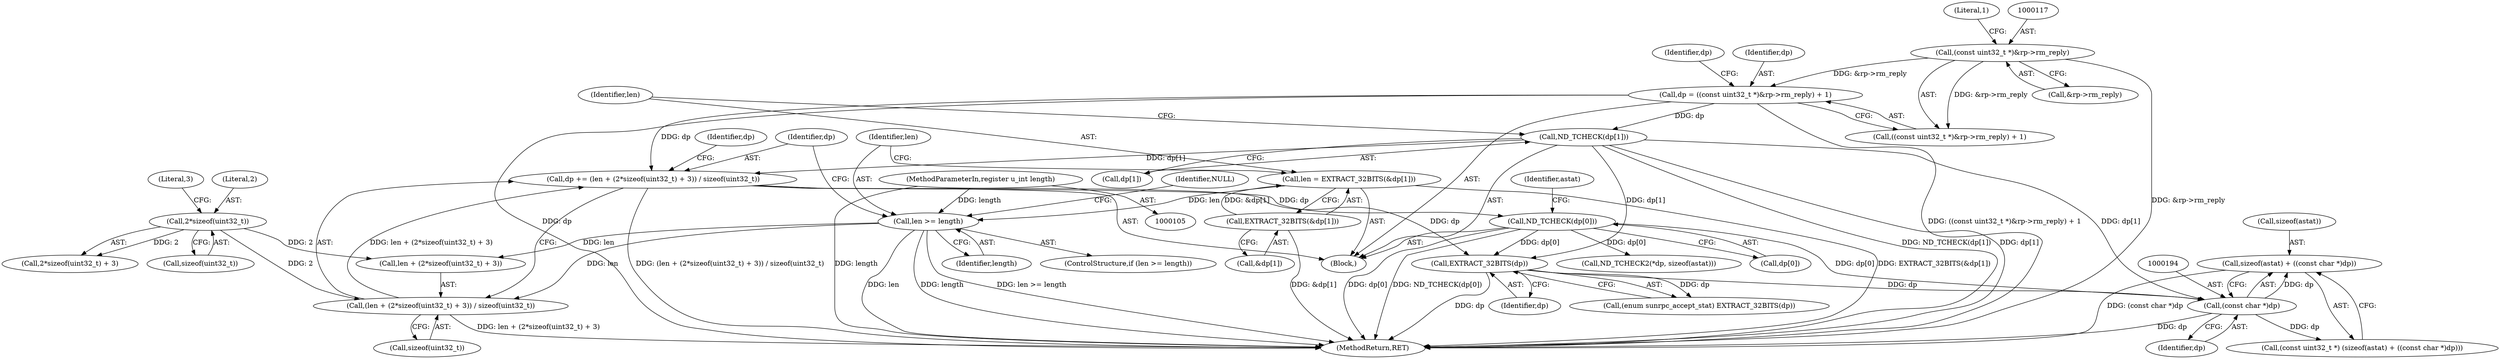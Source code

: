 digraph "0_tcpdump_19d25dd8781620cd41bf178a5e2e27fc1cf242d0_2@API" {
"1000190" [label="(Call,sizeof(astat) + ((const char *)dp))"];
"1000193" [label="(Call,(const char *)dp)"];
"1000153" [label="(Call,ND_TCHECK(dp[0]))"];
"1000140" [label="(Call,dp += (len + (2*sizeof(uint32_t) + 3)) / sizeof(uint32_t))"];
"1000142" [label="(Call,(len + (2*sizeof(uint32_t) + 3)) / sizeof(uint32_t))"];
"1000135" [label="(Call,len >= length)"];
"1000127" [label="(Call,len = EXTRACT_32BITS(&dp[1]))"];
"1000129" [label="(Call,EXTRACT_32BITS(&dp[1]))"];
"1000108" [label="(MethodParameterIn,register u_int length)"];
"1000146" [label="(Call,2*sizeof(uint32_t))"];
"1000113" [label="(Call,dp = ((const uint32_t *)&rp->rm_reply) + 1)"];
"1000116" [label="(Call,(const uint32_t *)&rp->rm_reply)"];
"1000123" [label="(Call,ND_TCHECK(dp[1]))"];
"1000161" [label="(Call,EXTRACT_32BITS(dp))"];
"1000161" [label="(Call,EXTRACT_32BITS(dp))"];
"1000182" [label="(Call,ND_TCHECK2(*dp, sizeof(astat)))"];
"1000143" [label="(Call,len + (2*sizeof(uint32_t) + 3))"];
"1000147" [label="(Literal,2)"];
"1000191" [label="(Call,sizeof(astat))"];
"1000195" [label="(Identifier,dp)"];
"1000146" [label="(Call,2*sizeof(uint32_t))"];
"1000153" [label="(Call,ND_TCHECK(dp[0]))"];
"1000124" [label="(Call,dp[1])"];
"1000140" [label="(Call,dp += (len + (2*sizeof(uint32_t) + 3)) / sizeof(uint32_t))"];
"1000129" [label="(Call,EXTRACT_32BITS(&dp[1]))"];
"1000118" [label="(Call,&rp->rm_reply)"];
"1000122" [label="(Literal,1)"];
"1000154" [label="(Call,dp[0])"];
"1000150" [label="(Literal,3)"];
"1000114" [label="(Identifier,dp)"];
"1000135" [label="(Call,len >= length)"];
"1000134" [label="(ControlStructure,if (len >= length))"];
"1000159" [label="(Call,(enum sunrpc_accept_stat) EXTRACT_32BITS(dp))"];
"1000141" [label="(Identifier,dp)"];
"1000193" [label="(Call,(const char *)dp)"];
"1000190" [label="(Call,sizeof(astat) + ((const char *)dp))"];
"1000199" [label="(MethodReturn,RET)"];
"1000109" [label="(Block,)"];
"1000145" [label="(Call,2*sizeof(uint32_t) + 3)"];
"1000136" [label="(Identifier,len)"];
"1000108" [label="(MethodParameterIn,register u_int length)"];
"1000128" [label="(Identifier,len)"];
"1000125" [label="(Identifier,dp)"];
"1000155" [label="(Identifier,dp)"];
"1000115" [label="(Call,((const uint32_t *)&rp->rm_reply) + 1)"];
"1000130" [label="(Call,&dp[1])"];
"1000127" [label="(Call,len = EXTRACT_32BITS(&dp[1]))"];
"1000139" [label="(Identifier,NULL)"];
"1000151" [label="(Call,sizeof(uint32_t))"];
"1000123" [label="(Call,ND_TCHECK(dp[1]))"];
"1000137" [label="(Identifier,length)"];
"1000116" [label="(Call,(const uint32_t *)&rp->rm_reply)"];
"1000162" [label="(Identifier,dp)"];
"1000148" [label="(Call,sizeof(uint32_t))"];
"1000142" [label="(Call,(len + (2*sizeof(uint32_t) + 3)) / sizeof(uint32_t))"];
"1000188" [label="(Call,(const uint32_t *) (sizeof(astat) + ((const char *)dp)))"];
"1000158" [label="(Identifier,astat)"];
"1000113" [label="(Call,dp = ((const uint32_t *)&rp->rm_reply) + 1)"];
"1000190" -> "1000188"  [label="AST: "];
"1000190" -> "1000193"  [label="CFG: "];
"1000191" -> "1000190"  [label="AST: "];
"1000193" -> "1000190"  [label="AST: "];
"1000188" -> "1000190"  [label="CFG: "];
"1000190" -> "1000199"  [label="DDG: (const char *)dp"];
"1000193" -> "1000190"  [label="DDG: dp"];
"1000193" -> "1000195"  [label="CFG: "];
"1000194" -> "1000193"  [label="AST: "];
"1000195" -> "1000193"  [label="AST: "];
"1000193" -> "1000199"  [label="DDG: dp"];
"1000193" -> "1000188"  [label="DDG: dp"];
"1000153" -> "1000193"  [label="DDG: dp[0]"];
"1000161" -> "1000193"  [label="DDG: dp"];
"1000123" -> "1000193"  [label="DDG: dp[1]"];
"1000153" -> "1000109"  [label="AST: "];
"1000153" -> "1000154"  [label="CFG: "];
"1000154" -> "1000153"  [label="AST: "];
"1000158" -> "1000153"  [label="CFG: "];
"1000153" -> "1000199"  [label="DDG: dp[0]"];
"1000153" -> "1000199"  [label="DDG: ND_TCHECK(dp[0])"];
"1000140" -> "1000153"  [label="DDG: dp"];
"1000153" -> "1000161"  [label="DDG: dp[0]"];
"1000153" -> "1000182"  [label="DDG: dp[0]"];
"1000140" -> "1000109"  [label="AST: "];
"1000140" -> "1000142"  [label="CFG: "];
"1000141" -> "1000140"  [label="AST: "];
"1000142" -> "1000140"  [label="AST: "];
"1000155" -> "1000140"  [label="CFG: "];
"1000140" -> "1000199"  [label="DDG: (len + (2*sizeof(uint32_t) + 3)) / sizeof(uint32_t)"];
"1000142" -> "1000140"  [label="DDG: len + (2*sizeof(uint32_t) + 3)"];
"1000113" -> "1000140"  [label="DDG: dp"];
"1000123" -> "1000140"  [label="DDG: dp[1]"];
"1000140" -> "1000161"  [label="DDG: dp"];
"1000142" -> "1000151"  [label="CFG: "];
"1000143" -> "1000142"  [label="AST: "];
"1000151" -> "1000142"  [label="AST: "];
"1000142" -> "1000199"  [label="DDG: len + (2*sizeof(uint32_t) + 3)"];
"1000135" -> "1000142"  [label="DDG: len"];
"1000146" -> "1000142"  [label="DDG: 2"];
"1000135" -> "1000134"  [label="AST: "];
"1000135" -> "1000137"  [label="CFG: "];
"1000136" -> "1000135"  [label="AST: "];
"1000137" -> "1000135"  [label="AST: "];
"1000139" -> "1000135"  [label="CFG: "];
"1000141" -> "1000135"  [label="CFG: "];
"1000135" -> "1000199"  [label="DDG: len >= length"];
"1000135" -> "1000199"  [label="DDG: len"];
"1000135" -> "1000199"  [label="DDG: length"];
"1000127" -> "1000135"  [label="DDG: len"];
"1000108" -> "1000135"  [label="DDG: length"];
"1000135" -> "1000143"  [label="DDG: len"];
"1000127" -> "1000109"  [label="AST: "];
"1000127" -> "1000129"  [label="CFG: "];
"1000128" -> "1000127"  [label="AST: "];
"1000129" -> "1000127"  [label="AST: "];
"1000136" -> "1000127"  [label="CFG: "];
"1000127" -> "1000199"  [label="DDG: EXTRACT_32BITS(&dp[1])"];
"1000129" -> "1000127"  [label="DDG: &dp[1]"];
"1000129" -> "1000130"  [label="CFG: "];
"1000130" -> "1000129"  [label="AST: "];
"1000129" -> "1000199"  [label="DDG: &dp[1]"];
"1000108" -> "1000105"  [label="AST: "];
"1000108" -> "1000199"  [label="DDG: length"];
"1000146" -> "1000145"  [label="AST: "];
"1000146" -> "1000148"  [label="CFG: "];
"1000147" -> "1000146"  [label="AST: "];
"1000148" -> "1000146"  [label="AST: "];
"1000150" -> "1000146"  [label="CFG: "];
"1000146" -> "1000143"  [label="DDG: 2"];
"1000146" -> "1000145"  [label="DDG: 2"];
"1000113" -> "1000109"  [label="AST: "];
"1000113" -> "1000115"  [label="CFG: "];
"1000114" -> "1000113"  [label="AST: "];
"1000115" -> "1000113"  [label="AST: "];
"1000125" -> "1000113"  [label="CFG: "];
"1000113" -> "1000199"  [label="DDG: dp"];
"1000113" -> "1000199"  [label="DDG: ((const uint32_t *)&rp->rm_reply) + 1"];
"1000116" -> "1000113"  [label="DDG: &rp->rm_reply"];
"1000113" -> "1000123"  [label="DDG: dp"];
"1000116" -> "1000115"  [label="AST: "];
"1000116" -> "1000118"  [label="CFG: "];
"1000117" -> "1000116"  [label="AST: "];
"1000118" -> "1000116"  [label="AST: "];
"1000122" -> "1000116"  [label="CFG: "];
"1000116" -> "1000199"  [label="DDG: &rp->rm_reply"];
"1000116" -> "1000115"  [label="DDG: &rp->rm_reply"];
"1000123" -> "1000109"  [label="AST: "];
"1000123" -> "1000124"  [label="CFG: "];
"1000124" -> "1000123"  [label="AST: "];
"1000128" -> "1000123"  [label="CFG: "];
"1000123" -> "1000199"  [label="DDG: ND_TCHECK(dp[1])"];
"1000123" -> "1000199"  [label="DDG: dp[1]"];
"1000123" -> "1000161"  [label="DDG: dp[1]"];
"1000161" -> "1000159"  [label="AST: "];
"1000161" -> "1000162"  [label="CFG: "];
"1000162" -> "1000161"  [label="AST: "];
"1000159" -> "1000161"  [label="CFG: "];
"1000161" -> "1000199"  [label="DDG: dp"];
"1000161" -> "1000159"  [label="DDG: dp"];
}

